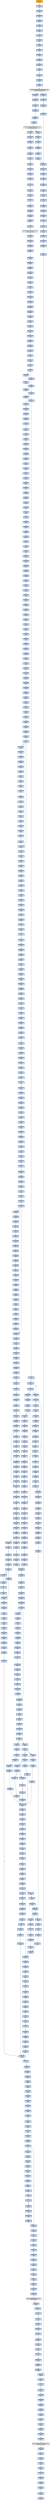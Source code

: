 strict digraph G {
	graph [bgcolor=transparent,
		name=G
	];
	node [color=lightsteelblue,
		fillcolor=lightsteelblue,
		shape=rectangle,
		style=filled
	];
	"0x004227db"	[label="0x004227db
movl"];
	"0x004227de"	[label="0x004227de
movl"];
	"0x004227db" -> "0x004227de"	[color="#000000"];
	"0x00422a93"	[label="0x00422a93
movl"];
	"0x00422a95"	[label="0x00422a95
pushl"];
	"0x00422a93" -> "0x00422a95"	[color="#000000"];
	"0x004227f2"	[label="0x004227f2
subl"];
	"0x004227f4"	[label="0x004227f4
shrl"];
	"0x004227f2" -> "0x004227f4"	[color="#000000"];
	"0x004220b7"	[label="0x004220b7
pushl"];
	"0x004220bc"	[label="0x004220bc
pushl"];
	"0x004220b7" -> "0x004220bc"	[color="#000000"];
	"0x00422ef5"	[label="0x00422ef5
addl"];
	"0x00422ef7"	[label="0x00422ef7
cmpl"];
	"0x00422ef5" -> "0x00422ef7"	[color="#000000"];
	"0x00422f6c"	[label="0x00422f6c
testb"];
	"0x00422f6e"	[label="0x00422f6e
je"];
	"0x00422f6c" -> "0x00422f6e"	[color="#000000"];
	"0x00422aff"	[label="0x00422aff
ret"];
	"0x004226dc"	[label="0x004226dc
movl"];
	"0x00422aff" -> "0x004226dc"	[color="#000000"];
	"0x00422869"	[label="0x00422869
movl"];
	"0x0042286d"	[label="0x0042286d
leal"];
	"0x00422869" -> "0x0042286d"	[color="#000000"];
	"0x00422b5a"	[label="0x00422b5a
call"];
	"0x00422b63"	[label="0x00422b63
subl"];
	"0x00422b5a" -> "0x00422b63"	[color="#000000"];
	"0x00422bac"	[label="0x00422bac
pushl"];
	"0x00422bad"	[label="0x00422bad
movl"];
	"0x00422bac" -> "0x00422bad"	[color="#000000"];
	"0x00422a5a"	[label="0x00422a5a
movl"];
	"0x00422a5d"	[label="0x00422a5d
addl"];
	"0x00422a5a" -> "0x00422a5d"	[color="#000000"];
	"0x00422093"	[label="0x00422093
orl"];
	"0x00422095"	[label="0x00422095
je"];
	"0x00422093" -> "0x00422095"	[color="#000000"];
	GETMODULEHANDLEA_KERNEL32_DLL	[color=lightgrey,
		fillcolor=lightgrey,
		label="GETMODULEHANDLEA_KERNEL32_DLL
GETMODULEHANDLEA"];
	"0x00422042"	[label="0x00422042
movl"];
	GETMODULEHANDLEA_KERNEL32_DLL -> "0x00422042"	[color="#000000"];
	"0x00422287"	[label="0x00422287
testl"];
	GETMODULEHANDLEA_KERNEL32_DLL -> "0x00422287"	[color="#000000"];
	"0x004222b9"	[label="0x004222b9
movl"];
	"0x004222bb"	[label="0x004222bb
movl"];
	"0x004222b9" -> "0x004222bb"	[color="#000000"];
	"0x004227eb"	[label="0x004227eb
movl"];
	"0x004227ee"	[label="0x004227ee
movl"];
	"0x004227eb" -> "0x004227ee"	[color="#000000"];
	"0x004227c4"	[label="0x004227c4
movl"];
	"0x004227c7"	[label="0x004227c7
movl"];
	"0x004227c4" -> "0x004227c7"	[color="#000000"];
	"0x00422f53"	[label="0x00422f53
cmpl"];
	"0x00422f55"	[label="0x00422f55
jb"];
	"0x00422f53" -> "0x00422f55"	[color="#000000"];
	"0x00422a6c"	[label="0x00422a6c
subl"];
	"0x00422a6e"	[label="0x00422a6e
popl"];
	"0x00422a6c" -> "0x00422a6e"	[color="#000000"];
	"0x0042298b"	[label="0x0042298b
movl"];
	"0x0042298f"	[label="0x0042298f
leal"];
	"0x0042298b" -> "0x0042298f"	[color="#000000"];
	"0x00422055"	[label="0x00422055
stosl"];
	"0x00422056"	[label="0x00422056
movb"];
	"0x00422055" -> "0x00422056"	[color="#000000"];
	"0x0042271a"	[label="0x0042271a
jne"];
	"0x00422726"	[label="0x00422726
movl"];
	"0x0042271a" -> "0x00422726"	[color="#000000",
		label=T];
	"0x00422f80"	[label="0x00422f80
popl"];
	"0x00422f81"	[label="0x00422f81
popl"];
	"0x00422f80" -> "0x00422f81"	[color="#000000"];
	VIRTUALPROTECT_KERNEL32_DLL	[color=lightgrey,
		fillcolor=lightgrey,
		label="VIRTUALPROTECT_KERNEL32_DLL
VIRTUALPROTECT"];
	"0x004223ff"	[label="0x004223ff
popl"];
	VIRTUALPROTECT_KERNEL32_DLL -> "0x004223ff"	[color="#000000"];
	"0x004227d4"	[label="0x004227d4
orl"];
	"0x004227d6"	[label="0x004227d6
movl"];
	"0x004227d4" -> "0x004227d6"	[color="#000000"];
	"0x00422e9a"	[label="0x00422e9a
jmp"];
	"0x00422e9a" -> "0x00422ef7"	[color="#000000"];
	"0x0042210f"	[label="0x0042210f
pushl"];
	"0x00422110"	[label="0x00422110
pushl"];
	"0x0042210f" -> "0x00422110"	[color="#000000"];
	"0x00422b37"	[label="0x00422b37
movl"];
	"0x00422b3d"	[label="0x00422b3d
movl"];
	"0x00422b37" -> "0x00422b3d"	[color="#000000"];
	"0x00422ee9"	[label="0x00422ee9
movl"];
	"0x00422eec"	[label="0x00422eec
subl"];
	"0x00422ee9" -> "0x00422eec"	[color="#000000"];
	"0x0042204d"	[label="0x0042204d
pushl"];
	"0x0042204e"	[label="0x0042204e
pushl"];
	"0x0042204d" -> "0x0042204e"	[color="#000000"];
	"0x0042283a"	[label="0x0042283a
pushl"];
	"0x0042283b"	[label="0x0042283b
pushl"];
	"0x0042283a" -> "0x0042283b"	[color="#000000"];
	"0x00422b14"	[label="0x00422b14
movl"];
	"0x00422b1b"	[label="0x00422b1b
movl"];
	"0x00422b14" -> "0x00422b1b"	[color="#000000"];
	"0x0042299c"	[label="0x0042299c
incl"];
	"0x0042299d"	[label="0x0042299d
cmpl"];
	"0x0042299c" -> "0x0042299d"	[color="#000000"];
	"0x004228c9"	[label="0x004228c9
cmpl"];
	"0x004228cc"	[label="0x004228cc
movl"];
	"0x004228c9" -> "0x004228cc"	[color="#000000"];
	"0x00422e34"	[label="0x00422e34
jb"];
	"0x00422e36"	[label="0x00422e36
movl"];
	"0x00422e34" -> "0x00422e36"	[color="#000000",
		label=F];
	"0x00422e67"	[label="0x00422e67
movl"];
	"0x00422e34" -> "0x00422e67"	[color="#000000",
		label=T];
	"0x00422f41"	[label="0x00422f41
cmpl"];
	"0x00422f43"	[label="0x00422f43
movl"];
	"0x00422f41" -> "0x00422f43"	[color="#000000"];
	"0x00422bb4"	[label="0x00422bb4
testb"];
	"0x00422bb6"	[label="0x00422bb6
jne"];
	"0x00422bb4" -> "0x00422bb6"	[color="#000000"];
	"0x004227e5"	[label="0x004227e5
jae"];
	"0x004227e7"	[label="0x004227e7
popl"];
	"0x004227e5" -> "0x004227e7"	[color="#000000",
		label=F];
	"0x00422718"	[label="0x00422718
testb"];
	"0x00422718" -> "0x0042271a"	[color="#000000"];
	"0x00422855"	[label="0x00422855
movl"];
	"0x0042285c"	[label="0x0042285c
cmpl"];
	"0x00422855" -> "0x0042285c"	[color="#000000"];
	"0x00422189"	[label="0x00422189
call"];
	VIRTUALFREE_KERNEL32_DLL	[color=lightgrey,
		fillcolor=lightgrey,
		label="VIRTUALFREE_KERNEL32_DLL
VIRTUALFREE"];
	"0x00422189" -> VIRTUALFREE_KERNEL32_DLL	[color="#000000"];
	"0x004222a8"	[label="0x004222a8
movl"];
	"0x004222aa"	[label="0x004222aa
testl"];
	"0x004222a8" -> "0x004222aa"	[color="#000000"];
	"0x004229e9"	[label="0x004229e9
cmpl"];
	"0x004229ec"	[label="0x004229ec
jae"];
	"0x004229e9" -> "0x004229ec"	[color="#000000"];
	"0x004227e8"	[label="0x004227e8
movl"];
	"0x004227e8" -> "0x004227eb"	[color="#000000"];
	"0x0042292e"	[label="0x0042292e
cmpl"];
	"0x00422931"	[label="0x00422931
movl"];
	"0x0042292e" -> "0x00422931"	[color="#000000"];
	"0x00422a58"	[label="0x00422a58
movl"];
	"0x00422a58" -> "0x00422a5a"	[color="#000000"];
	"0x004229b2"	[label="0x004229b2
pushl"];
	"0x004229b3"	[label="0x004229b3
movl"];
	"0x004229b2" -> "0x004229b3"	[color="#000000"];
	"0x00422a42"	[label="0x00422a42
jmp"];
	"0x00422a42" -> "0x00422a58"	[color="#000000"];
	"0x00422ef3"	[label="0x00422ef3
shrl"];
	"0x00422ef3" -> "0x00422ef5"	[color="#000000"];
	"0x004221a8"	[label="0x004221a8
movl"];
	VIRTUALFREE_KERNEL32_DLL -> "0x004221a8"	[color="#000000"];
	"0x004229ee"	[label="0x004229ee
movl"];
	"0x004229ec" -> "0x004229ee"	[color="#000000",
		label=F];
	"0x00422163"	[label="0x00422163
addl"];
	"0x00422169"	[label="0x00422169
movl"];
	"0x00422163" -> "0x00422169"	[color="#000000"];
	"0x00422378"	[label="0x00422378
movl"];
	"0x0042237b"	[label="0x0042237b
addl"];
	"0x00422378" -> "0x0042237b"	[color="#000000"];
	"0x004226d7"	[label="0x004226d7
call"];
	"0x00422a84"	[label="0x00422a84
pushl"];
	"0x004226d7" -> "0x00422a84"	[color="#000000"];
	"0x00422a20"	[label="0x00422a20
jae"];
	"0x00422a2c"	[label="0x00422a2c
cmpl"];
	"0x00422a20" -> "0x00422a2c"	[color="#000000",
		label=T];
	"0x00422a22"	[label="0x00422a22
cmpl"];
	"0x00422a20" -> "0x00422a22"	[color="#000000",
		label=F];
	"0x00422935"	[label="0x00422935
movl"];
	"0x00422931" -> "0x00422935"	[color="#000000"];
	"0x004228d8"	[label="0x004228d8
movl"];
	"0x004228dc"	[label="0x004228dc
movl"];
	"0x004228d8" -> "0x004228dc"	[color="#000000"];
	"0x00422e2e"	[label="0x00422e2e
leal"];
	"0x00422e31"	[label="0x00422e31
cmpl"];
	"0x00422e2e" -> "0x00422e31"	[color="#000000"];
	"0x00422048"	[label="0x00422048
movl"];
	"0x00422042" -> "0x00422048"	[color="#000000"];
	"0x004220fb"	[label="0x004220fb
pushl"];
	"0x004220fc"	[label="0x004220fc
call"];
	"0x004220fb" -> "0x004220fc"	[color="#000000"];
	"0x00422ba0"	[label="0x00422ba0
jb"];
	"0x00422ba2"	[label="0x00422ba2
leal"];
	"0x00422ba0" -> "0x00422ba2"	[color="#000000",
		label=F];
	"0x00422af8"	[label="0x00422af8
popl"];
	"0x00422af9"	[label="0x00422af9
addl"];
	"0x00422af8" -> "0x00422af9"	[color="#000000"];
	"0x00422b32"	[label="0x00422b32
movl"];
	"0x00422b32" -> "0x00422b37"	[color="#000000"];
	"0x00422e4c"	[label="0x00422e4c
movl"];
	"0x00422e50"	[label="0x00422e50
andl"];
	"0x00422e4c" -> "0x00422e50"	[color="#000000"];
	"0x004229a6"	[label="0x004229a6
popl"];
	"0x004229a7"	[label="0x004229a7
addl"];
	"0x004229a6" -> "0x004229a7"	[color="#000000"];
	"0x00422ecb"	[label="0x00422ecb
movl"];
	"0x00422ece"	[label="0x00422ece
movl"];
	"0x00422ecb" -> "0x00422ece"	[color="#000000"];
	"0x00422b69"	[label="0x00422b69
pushl"];
	"0x00422b63" -> "0x00422b69"	[color="#000000"];
	"0x00422a00"	[label="0x00422a00
andl"];
	"0x00422a05"	[label="0x00422a05
cmpl"];
	"0x00422a00" -> "0x00422a05"	[color="#000000"];
	"0x0042280f"	[label="0x0042280f
movl"];
	"0x00422813"	[label="0x00422813
movl"];
	"0x0042280f" -> "0x00422813"	[color="#000000"];
	"0x00422a62"	[label="0x00422a62
movl"];
	"0x00422a65"	[label="0x00422a65
movl"];
	"0x00422a62" -> "0x00422a65"	[color="#000000"];
	"0x00422b0c"	[label="0x00422b0c
pushl"];
	"0x00422b0d"	[label="0x00422b0d
movl"];
	"0x00422b0c" -> "0x00422b0d"	[color="#000000"];
	"0x00422394"	[label="0x00422394
pushl"];
	"0x00422395"	[label="0x00422395
pushl"];
	"0x00422394" -> "0x00422395"	[color="#000000"];
	"0x00422b30"	[label="0x00422b30
xorl"];
	"0x00422b30" -> "0x00422b32"	[color="#000000"];
	"0x00422804"	[label="0x00422804
addl"];
	"0x00422806"	[label="0x00422806
popl"];
	"0x00422804" -> "0x00422806"	[color="#000000"];
	"0x0042290f"	[label="0x0042290f
movl"];
	"0x00422911"	[label="0x00422911
movl"];
	"0x0042290f" -> "0x00422911"	[color="#000000"];
	"0x00422e9c"	[label="0x00422e9c
cmpl"];
	"0x00422ea0"	[label="0x00422ea0
jb"];
	"0x00422e9c" -> "0x00422ea0"	[color="#000000"];
	"0x00422e72"	[label="0x00422e72
subl"];
	"0x00422e74"	[label="0x00422e74
addl"];
	"0x00422e72" -> "0x00422e74"	[color="#000000"];
	"0x00422aa8"	[label="0x00422aa8
addl"];
	"0x00422aab"	[label="0x00422aab
shll"];
	"0x00422aa8" -> "0x00422aab"	[color="#000000"];
	"0x00422243"	[label="0x00422243
movl"];
	"0x00422249"	[label="0x00422249
movl"];
	"0x00422243" -> "0x00422249"	[color="#000000"];
	"0x00422bc7"	[label="0x00422bc7
call"];
	"0x004229b0"	[label="0x004229b0
pushl"];
	"0x00422bc7" -> "0x004229b0"	[color="#000000"];
	"0x00422f83"	[label="0x00422f83
movb"];
	"0x00422f85"	[label="0x00422f85
popl"];
	"0x00422f83" -> "0x00422f85"	[color="#000000"];
	"0x00422f3e"	[label="0x00422f3e
leal"];
	"0x00422f3e" -> "0x00422f41"	[color="#000000"];
	"0x004229b1"	[label="0x004229b1
pushl"];
	"0x004229b0" -> "0x004229b1"	[color="#000000"];
	"0x00422101"	[label="0x00422101
movb"];
	"0x00422103"	[label="0x00422103
cmpb"];
	"0x00422101" -> "0x00422103"	[color="#000000"];
	"0x00422efa"	[label="0x00422efa
jae"];
	"0x00422ef7" -> "0x00422efa"	[color="#000000"];
	"0x00422b0f"	[label="0x00422b0f
leal"];
	"0x00422b0d" -> "0x00422b0f"	[color="#000000"];
	"0x00422b43"	[label="0x00422b43
movl"];
	"0x00422b3d" -> "0x00422b43"	[color="#000000"];
	"0x00422f3d"	[label="0x00422f3d
incl"];
	"0x00422f3d" -> "0x00422f3e"	[color="#000000"];
	"0x0042293d"	[label="0x0042293d
jge"];
	"0x00422943"	[label="0x00422943
cmpl"];
	"0x0042293d" -> "0x00422943"	[color="#000000",
		label=F];
	"0x0042284d"	[label="0x0042284d
leal"];
	"0x00422851"	[label="0x00422851
xorl"];
	"0x0042284d" -> "0x00422851"	[color="#000000"];
	"0x00422f45"	[label="0x00422f45
jae"];
	"0x00422f43" -> "0x00422f45"	[color="#000000"];
	"0x004229e4"	[label="0x004229e4
movl"];
	"0x004229e6"	[label="0x004229e6
movl"];
	"0x004229e4" -> "0x004229e6"	[color="#000000"];
	"0x004227ae"	[label="0x004227ae
cmpl"];
	"0x004227b1"	[label="0x004227b1
jb"];
	"0x004227ae" -> "0x004227b1"	[color="#000000"];
	"0x00422baf"	[label="0x00422baf
call"];
	"0x00422834"	[label="0x00422834
subl"];
	"0x00422baf" -> "0x00422834"	[color="#000000"];
	"0x00422ead"	[label="0x00422ead
incl"];
	"0x00422eae"	[label="0x00422eae
movb"];
	"0x00422ead" -> "0x00422eae"	[color="#000000"];
	"0x00422888"	[label="0x00422888
movl"];
	"0x0042288c"	[label="0x0042288c
xorl"];
	"0x00422888" -> "0x0042288c"	[color="#000000"];
	"0x00422264"	[label="0x00422264
movl"];
	"0x00422269"	[label="0x00422269
movl"];
	"0x00422264" -> "0x00422269"	[color="#000000"];
	"0x004227cb"	[label="0x004227cb
shll"];
	"0x004227c7" -> "0x004227cb"	[color="#000000"];
	"0x00422e78"	[label="0x00422e78
movl"];
	"0x00422e7d"	[label="0x00422e7d
movl"];
	"0x00422e78" -> "0x00422e7d"	[color="#000000"];
	"0x0042217c"	[label="0x0042217c
pushl"];
	"0x00422181"	[label="0x00422181
pushl"];
	"0x0042217c" -> "0x00422181"	[color="#000000"];
	"0x00422a86"	[label="0x00422a86
pushl"];
	"0x00422a87"	[label="0x00422a87
movl"];
	"0x00422a86" -> "0x00422a87"	[color="#000000"];
	"0x00422a7e"	[label="0x00422a7e
popl"];
	"0x00422a7f"	[label="0x00422a7f
movl"];
	"0x00422a7e" -> "0x00422a7f"	[color="#000000"];
	"0x0042290a"	[label="0x0042290a
shrl"];
	"0x0042290d"	[label="0x0042290d
repz"];
	"0x0042290a" -> "0x0042290d"	[color="#000000"];
	"0x004220f7"	[label="0x004220f7
pushl"];
	"0x004220fa"	[label="0x004220fa
pushl"];
	"0x004220f7" -> "0x004220fa"	[color="#000000"];
	"0x00422172"	[label="0x00422172
repz"];
	"0x00422174"	[label="0x00422174
movl"];
	"0x00422172" -> "0x00422174"	[color="#000000"];
	"0x004229de"	[label="0x004229de
addl"];
	"0x004229e1"	[label="0x004229e1
movl"];
	"0x004229de" -> "0x004229e1"	[color="#000000"];
	"0x00422f4c"	[label="0x00422f4c
movb"];
	"0x00422f4e"	[label="0x00422f4e
movb"];
	"0x00422f4c" -> "0x00422f4e"	[color="#000000"];
	"0x00422ec4"	[label="0x00422ec4
orl"];
	"0x00422ec6"	[label="0x00422ec6
movl"];
	"0x00422ec4" -> "0x00422ec6"	[color="#000000"];
	"0x00422b76"	[label="0x00422b76
call"];
	"0x004227a4"	[label="0x004227a4
pushl"];
	"0x00422b76" -> "0x004227a4"	[color="#000000"];
	"0x00422af1"	[label="0x00422af1
movl"];
	"0x00422af7"	[label="0x00422af7
popl"];
	"0x00422af1" -> "0x00422af7"	[color="#000000"];
	"0x004227b3"	[label="0x004227b3
pushl"];
	"0x004227b4"	[label="0x004227b4
movl"];
	"0x004227b3" -> "0x004227b4"	[color="#000000"];
	"0x00422392"	[label="0x00422392
addl"];
	"0x00422392" -> "0x00422394"	[color="#000000"];
	"0x00422f5b"	[label="0x00422f5b
addl"];
	"0x00422f5d"	[label="0x00422f5d
movl"];
	"0x00422f5b" -> "0x00422f5d"	[color="#000000"];
	"0x00422ca5"	[label="0x00422ca5
jne"];
	"0x00422cb2"	[label="0x00422cb2
movb"];
	"0x00422ca5" -> "0x00422cb2"	[color="#000000",
		label=T];
	"0x00422a36"	[label="0x00422a36
jmp"];
	"0x00422a36" -> "0x00422a58"	[color="#000000"];
	"0x00422a82"	[label="0x00422a82
popl"];
	"0x00422a7f" -> "0x00422a82"	[color="#000000"];
	"0x004228b3"	[label="0x004228b3
movl"];
	"0x004228b7"	[label="0x004228b7
ja"];
	"0x004228b3" -> "0x004228b7"	[color="#000000"];
	"0x00422eb2"	[label="0x00422eb2
movl"];
	"0x00422eb5"	[label="0x00422eb5
movl"];
	"0x00422eb2" -> "0x00422eb5"	[color="#000000"];
	"0x00422274"	[label="0x00422274
testl"];
	"0x00422276"	[label="0x00422276
je"];
	"0x00422274" -> "0x00422276"	[color="#000000"];
	"0x004229b6"	[label="0x004229b6
movl"];
	"0x004229b8"	[label="0x004229b8
cmpl"];
	"0x004229b6" -> "0x004229b8"	[color="#000000"];
	"0x004220b2"	[label="0x004220b2
pushl"];
	"0x004220b2" -> "0x004220b7"	[color="#000000"];
	"0x00422a5f"	[label="0x00422a5f
movl"];
	"0x00422a5d" -> "0x00422a5f"	[color="#000000"];
	"0x00422d3c"	[label="0x00422d3c
movl"];
	"0x00422d3e"	[label="0x00422d3e
movl"];
	"0x00422d3c" -> "0x00422d3e"	[color="#000000"];
	"0x00422a83"	[label="0x00422a83
ret"];
	"0x00422a82" -> "0x00422a83"	[color="#000000"];
	"0x004227ee" -> "0x004227f2"	[color="#000000"];
	"0x00422114"	[label="0x00422114
subl"];
	"0x00422117"	[label="0x00422117
movl"];
	"0x00422114" -> "0x00422117"	[color="#000000"];
	"0x00422289"	[label="0x00422289
jne"];
	"0x00422287" -> "0x00422289"	[color="#000000"];
	"0x00422108"	[label="0x00422108
incb"];
	"0x0042210e"	[label="0x0042210e
pushl"];
	"0x00422108" -> "0x0042210e"	[color="#000000"];
	"0x00422b6a"	[label="0x00422b6a
movl"];
	"0x00422b69" -> "0x00422b6a"	[color="#000000"];
	"0x004229c3"	[label="0x004229c3
movb"];
	"0x004229c7"	[label="0x004229c7
movl"];
	"0x004229c3" -> "0x004229c7"	[color="#000000"];
	"0x00422ebc"	[label="0x00422ebc
andl"];
	"0x00422ec1"	[label="0x00422ec1
addl"];
	"0x00422ebc" -> "0x00422ec1"	[color="#000000"];
	"0x00422d2d"	[label="0x00422d2d
cmpl"];
	"0x00422d32"	[label="0x00422d32
jae"];
	"0x00422d2d" -> "0x00422d32"	[color="#000000"];
	"0x0042296d"	[label="0x0042296d
movb"];
	"0x00422970"	[label="0x00422970
testb"];
	"0x0042296d" -> "0x00422970"	[color="#000000"];
	"0x00422986"	[label="0x00422986
xorl"];
	"0x00422988"	[label="0x00422988
movb"];
	"0x00422986" -> "0x00422988"	[color="#000000"];
	"0x00422f47"	[label="0x00422f47
movl"];
	"0x00422f49"	[label="0x00422f49
subl"];
	"0x00422f47" -> "0x00422f49"	[color="#000000"];
	"0x00422292"	[label="0x00422292
movl"];
	"0x00422289" -> "0x00422292"	[color="#000000",
		label=T];
	"0x00422e58"	[label="0x00422e58
orl"];
	"0x00422e5a"	[label="0x00422e5a
movl"];
	"0x00422e58" -> "0x00422e5a"	[color="#000000"];
	"0x004221c8"	[label="0x004221c8
je"];
	"0x004221c8" -> "0x00422243"	[color="#000000",
		label=T];
	"0x0042211f"	[label="0x0042211f
orl"];
	"0x00422121"	[label="0x00422121
je"];
	"0x0042211f" -> "0x00422121"	[color="#000000"];
	"0x004229fd"	[label="0x004229fd
movl"];
	"0x004229fd" -> "0x00422a00"	[color="#000000"];
	"0x00422915"	[label="0x00422915
andl"];
	"0x00422918"	[label="0x00422918
repz"];
	"0x00422915" -> "0x00422918"	[color="#000000"];
	"0x00422b12"	[label="0x00422b12
movl"];
	"0x00422b0f" -> "0x00422b12"	[color="#000000"];
	"0x00422375"	[label="0x00422375
movl"];
	"0x00422375" -> "0x00422378"	[color="#000000"];
	"0x00422a31"	[label="0x00422a31
movl"];
	"0x00422a31" -> "0x00422a36"	[color="#000000"];
	"0x0042283c"	[label="0x0042283c
pushl"];
	"0x0042283b" -> "0x0042283c"	[color="#000000"];
	"0x004222f0"	[label="0x004222f0
popl"];
	"0x004222f1"	[label="0x004222f1
jne"];
	"0x004222f0" -> "0x004222f1"	[color="#000000"];
	"0x00422b72"	[label="0x00422b72
pushl"];
	"0x00422b74"	[label="0x00422b74
movl"];
	"0x00422b72" -> "0x00422b74"	[color="#000000"];
	"0x00422ea2"	[label="0x00422ea2
movl"];
	"0x00422ea5"	[label="0x00422ea5
movl"];
	"0x00422ea2" -> "0x00422ea5"	[color="#000000"];
	"0x0042237e"	[label="0x0042237e
movl"];
	"0x0042237b" -> "0x0042237e"	[color="#000000"];
	"0x00422b55"	[label="0x00422b55
repz"];
	"0x00422b57"	[label="0x00422b57
movl"];
	"0x00422b55" -> "0x00422b57"	[color="#000000"];
	"0x00422e8a"	[label="0x00422e8a
leal"];
	"0x00422e90"	[label="0x00422e90
call"];
	"0x00422e8a" -> "0x00422e90"	[color="#000000"];
	"0x00422a16"	[label="0x00422a16
movb"];
	"0x00422a19"	[label="0x00422a19
movl"];
	"0x00422a16" -> "0x00422a19"	[color="#000000"];
	"0x00422b9c"	[label="0x00422b9c
incl"];
	"0x00422b9d"	[label="0x00422b9d
cmpl"];
	"0x00422b9c" -> "0x00422b9d"	[color="#000000"];
	"0x00422bc3"	[label="0x00422bc3
xorl"];
	"0x00422bb6" -> "0x00422bc3"	[color="#000000",
		label=T];
	"0x00422b6d"	[label="0x00422b6d
pushl"];
	"0x00422b6e"	[label="0x00422b6e
leal"];
	"0x00422b6d" -> "0x00422b6e"	[color="#000000"];
	"0x004229ad"	[label="0x004229ad
ret"];
	"0x004229a7" -> "0x004229ad"	[color="#000000"];
	"0x00422817"	[label="0x00422817
movl"];
	"0x00422813" -> "0x00422817"	[color="#000000"];
	"0x004229a4"	[label="0x004229a4
movb"];
	"0x004229a4" -> "0x004229a6"	[color="#000000"];
	"0x00422111"	[label="0x00422111
pushl"];
	"0x00422110" -> "0x00422111"	[color="#000000"];
	"0x00422922"	[label="0x00422922
movl"];
	"0x00422926"	[label="0x00422926
addl"];
	"0x00422922" -> "0x00422926"	[color="#000000"];
	"0x004228cf"	[label="0x004228cf
movl"];
	"0x004228cc" -> "0x004228cf"	[color="#000000"];
	"0x00422911" -> "0x00422915"	[color="#000000"];
	"0x00422e5c"	[label="0x00422e5c
cmpl"];
	"0x00422e5a" -> "0x00422e5c"	[color="#000000"];
	"0x004229db"	[label="0x004229db
movl"];
	"0x004229db" -> "0x004229de"	[color="#000000"];
	"0x00422eb8"	[label="0x00422eb8
movl"];
	"0x00422eb5" -> "0x00422eb8"	[color="#000000"];
	"0x0042204f"	[label="0x0042204f
call"];
	GETPROCADDRESS_KERNEL32_DLL	[color=lightgrey,
		fillcolor=lightgrey,
		label="GETPROCADDRESS_KERNEL32_DLL
GETPROCADDRESS"];
	"0x0042204f" -> GETPROCADDRESS_KERNEL32_DLL	[color="#000000"];
	"0x004229f9"	[label="0x004229f9
subl"];
	"0x004229fb"	[label="0x004229fb
shrl"];
	"0x004229f9" -> "0x004229fb"	[color="#000000"];
	"0x00422f57"	[label="0x00422f57
movl"];
	"0x00422f55" -> "0x00422f57"	[color="#000000",
		label=F];
	"0x004226c8"	[label="0x004226c8
movl"];
	"0x004226cc"	[label="0x004226cc
subl"];
	"0x004226c8" -> "0x004226cc"	[color="#000000"];
	"0x00422bad" -> "0x00422baf"	[color="#000000"];
	"0x00422e90" -> "0x004229b0"	[color="#000000"];
	"0x0042200c"	[label="0x0042200c
pushl"];
	"0x0042200d"	[label="0x0042200d
ret"];
	"0x0042200c" -> "0x0042200d"	[color="#000000"];
	"0x004228f4"	[label="0x004228f4
movb"];
	"0x004228f6"	[label="0x004228f6
movl"];
	"0x004228f4" -> "0x004228f6"	[color="#000000"];
	"0x00422f05"	[label="0x00422f05
je"];
	"0x00422f07"	[label="0x00422f07
movl"];
	"0x00422f05" -> "0x00422f07"	[color="#000000",
		label=F];
	"0x00422f37"	[label="0x00422f37
movl"];
	"0x00422f05" -> "0x00422f37"	[color="#000000",
		label=T];
	"0x0042297a"	[label="0x0042297a
andl"];
	"0x0042297f"	[label="0x0042297f
movl"];
	"0x0042297a" -> "0x0042297f"	[color="#000000"];
	"0x00422a07"	[label="0x00422a07
jae"];
	"0x00422a09"	[label="0x00422a09
movl"];
	"0x00422a07" -> "0x00422a09"	[color="#000000",
		label=F];
	"0x00422a1d"	[label="0x00422a1d
cmpl"];
	"0x00422a07" -> "0x00422a1d"	[color="#000000",
		label=T];
	"0x00422871"	[label="0x00422871
incl"];
	"0x0042286d" -> "0x00422871"	[color="#000000"];
	"0x004227e3"	[label="0x004227e3
cmpl"];
	"0x004227e3" -> "0x004227e5"	[color="#000000"];
	"0x00422b2a"	[label="0x00422b2a
movl"];
	"0x00422b2a" -> "0x00422b30"	[color="#000000"];
	"0x004228d5"	[label="0x004228d5
movl"];
	"0x004228d5" -> "0x004228d8"	[color="#000000"];
	"0x004220e9"	[label="0x004220e9
movl"];
	"0x004220eb"	[label="0x004220eb
addl"];
	"0x004220e9" -> "0x004220eb"	[color="#000000"];
	"0x00422f74"	[label="0x00422f74
jb"];
	"0x00422f7a"	[label="0x00422f7a
movl"];
	"0x00422f74" -> "0x00422f7a"	[color="#000000",
		label=F];
	"0x0042205d"	[label="0x0042205d
jne"];
	"0x0042205f"	[label="0x0042205f
leal"];
	"0x0042205d" -> "0x0042205f"	[color="#000000",
		label=F];
	"0x00422845"	[label="0x00422845
movl"];
	"0x0042284b"	[label="0x0042284b
xorl"];
	"0x00422845" -> "0x0042284b"	[color="#000000"];
	"0x00422f1c"	[label="0x00422f1c
movl"];
	"0x00422f22"	[label="0x00422f22
leal"];
	"0x00422f1c" -> "0x00422f22"	[color="#000000"];
	"0x00422ab0"	[label="0x00422ab0
cmpl"];
	"0x00422ab3"	[label="0x00422ab3
jb"];
	"0x00422ab0" -> "0x00422ab3"	[color="#000000"];
	"0x004228a5"	[label="0x004228a5
movl"];
	"0x004228a9"	[label="0x004228a9
shll"];
	"0x004228a5" -> "0x004228a9"	[color="#000000"];
	"0x00422f63"	[label="0x00422f63
jmp"];
	"0x00422f70"	[label="0x00422f70
cmpl"];
	"0x00422f63" -> "0x00422f70"	[color="#000000"];
	"0x004220e8"	[label="0x004220e8
pushl"];
	"0x004220e8" -> "0x004220e9"	[color="#000000"];
	"0x00422ba8"	[label="0x00422ba8
leal"];
	"0x00422ba2" -> "0x00422ba8"	[color="#000000"];
	"0x004229c2"	[label="0x004229c2
incl"];
	"0x004229c2" -> "0x004229c3"	[color="#000000"];
	"0x00422983"	[label="0x00422983
movl"];
	"0x0042297f" -> "0x00422983"	[color="#000000"];
	"0x00422a83" -> "0x00422d2d"	[color="#000000"];
	"0x00422e95"	[label="0x00422e95
addl"];
	"0x00422a83" -> "0x00422e95"	[color="#000000"];
	"0x00422a2f"	[label="0x00422a2f
jae"];
	"0x00422a2f" -> "0x00422a31"	[color="#000000",
		label=F];
	"0x00422a38"	[label="0x00422a38
cmpl"];
	"0x00422a2f" -> "0x00422a38"	[color="#000000",
		label=T];
	"0x00422f61"	[label="0x00422f61
movl"];
	"0x00422f61" -> "0x00422f63"	[color="#000000"];
	"0x00422a6f"	[label="0x00422a6f
shrl"];
	"0x00422a71"	[label="0x00422a71
movl"];
	"0x00422a6f" -> "0x00422a71"	[color="#000000"];
	"0x00422cc5"	[label="0x00422cc5
incl"];
	"0x00422cc6"	[label="0x00422cc6
cmpl"];
	"0x00422cc5" -> "0x00422cc6"	[color="#000000"];
	"0x00422962"	[label="0x00422962
testl"];
	"0x00422964"	[label="0x00422964
jbe"];
	"0x00422962" -> "0x00422964"	[color="#000000"];
	"0x00422384"	[label="0x00422384
jmp"];
	"0x00422271"	[label="0x00422271
movl"];
	"0x00422384" -> "0x00422271"	[color="#000000"];
	"0x00422cb9"	[label="0x00422cb9
xorl"];
	"0x00422cb2" -> "0x00422cb9"	[color="#000000"];
	"0x004221b0"	[label="0x004221b0
je"];
	"0x004221ba"	[label="0x004221ba
movl"];
	"0x004221b0" -> "0x004221ba"	[color="#000000",
		label=T];
	"0x00422f31"	[label="0x00422f31
movl"];
	"0x00422f31" -> "0x00422f37"	[color="#000000"];
	"0x004228a1"	[label="0x004228a1
movl"];
	"0x004228a1" -> "0x004228a5"	[color="#000000"];
	"0x00422960"	[label="0x00422960
xorl"];
	"0x00422960" -> "0x00422962"	[color="#000000"];
	"0x00422ab9"	[label="0x00422ab9
leal"];
	"0x00422abc"	[label="0x00422abc
pushl"];
	"0x00422ab9" -> "0x00422abc"	[color="#000000"];
	"0x00422a89"	[label="0x00422a89
xorl"];
	"0x00422a8b"	[label="0x00422a8b
xorl"];
	"0x00422a89" -> "0x00422a8b"	[color="#000000"];
	"0x00422f39"	[label="0x00422f39
movl"];
	"0x00422f39" -> "0x00422f3d"	[color="#000000"];
	"0x004227f6"	[label="0x004227f6
movl"];
	"0x004227f4" -> "0x004227f6"	[color="#000000"];
	"0x00422cf9"	[label="0x00422cf9
subl"];
	"0x00422cff"	[label="0x00422cff
ret"];
	"0x00422cf9" -> "0x00422cff"	[color="#000000"];
	"0x00422e80"	[label="0x00422e80
subl"];
	"0x00422e82"	[label="0x00422e82
andl"];
	"0x00422e80" -> "0x00422e82"	[color="#000000"];
	"0x0042283f"	[label="0x0042283f
pushl"];
	"0x00422840"	[label="0x00422840
movl"];
	"0x0042283f" -> "0x00422840"	[color="#000000"];
	"0x0042283d"	[label="0x0042283d
movl"];
	"0x0042283d" -> "0x0042283f"	[color="#000000"];
	"0x00422d38"	[label="0x00422d38
movl"];
	"0x00422d3a"	[label="0x00422d3a
incl"];
	"0x00422d38" -> "0x00422d3a"	[color="#000000"];
	"0x00422ed6"	[label="0x00422ed6
movl"];
	"0x00422ed9"	[label="0x00422ed9
movl"];
	"0x00422ed6" -> "0x00422ed9"	[color="#000000"];
	"0x004222ac"	[label="0x004222ac
jne"];
	"0x004222aa" -> "0x004222ac"	[color="#000000"];
	"0x004222be"	[label="0x004222be
addl"];
	"0x004222bb" -> "0x004222be"	[color="#000000"];
	"0x004229cc"	[label="0x004229cc
movl"];
	"0x004229d0"	[label="0x004229d0
shll"];
	"0x004229cc" -> "0x004229d0"	[color="#000000"];
	"0x00422ceb"	[label="0x00422ceb
addl"];
	"0x00422cf1"	[label="0x00422cf1
ret"];
	"0x00422ceb" -> "0x00422cf1"	[color="#000000"];
	"0x00422949"	[label="0x00422949
je"];
	"0x00422943" -> "0x00422949"	[color="#000000"];
	"0x00422153"	[label="0x00422153
popl"];
	"0x00422154"	[label="0x00422154
popl"];
	"0x00422153" -> "0x00422154"	[color="#000000"];
	"0x00422873"	[label="0x00422873
cmpl"];
	"0x00422875"	[label="0x00422875
movl"];
	"0x00422873" -> "0x00422875"	[color="#000000"];
	"0x0042200a"	[label="0x0042200a
popl"];
	"0x0042200b"	[label="0x0042200b
incl"];
	"0x0042200a" -> "0x0042200b"	[color="#000000"];
	"0x00422ab5"	[label="0x00422ab5
movl"];
	"0x00422ab5" -> "0x00422ab9"	[color="#000000"];
	"0x00422983" -> "0x00422986"	[color="#000000"];
	"0x00422d34"	[label="0x00422d34
movl"];
	"0x00422d32" -> "0x00422d34"	[color="#000000",
		label=F];
	"0x004220aa"	[label="0x004220aa
je"];
	"0x004220b0"	[label="0x004220b0
pushl"];
	"0x004220aa" -> "0x004220b0"	[color="#000000",
		label=F];
	"0x00422cde"	[label="0x00422cde
movl"];
	"0x00422ce3"	[label="0x00422ce3
repz"];
	"0x00422cde" -> "0x00422ce3"	[color="#000000"];
	"0x00422877"	[label="0x00422877
jb"];
	"0x00422879"	[label="0x00422879
movl"];
	"0x00422877" -> "0x00422879"	[color="#000000",
		label=F];
	"0x004226eb"	[label="0x004226eb
pushl"];
	"0x004226ec"	[label="0x004226ec
leal"];
	"0x004226eb" -> "0x004226ec"	[color="#000000"];
	"0x004220f1"	[label="0x004220f1
pushl"];
	"0x004220eb" -> "0x004220f1"	[color="#000000"];
	"0x00422988" -> "0x0042298b"	[color="#000000"];
	"0x0042272f"	[label="0x0042272f
ret"];
	"0x0042272f" -> "0x00422101"	[color="#000000"];
	"0x004222ee"	[label="0x004222ee
testl"];
	"0x004222ee" -> "0x004222f0"	[color="#000000"];
	"0x00422f7e"	[label="0x00422f7e
movl"];
	"0x00422f7a" -> "0x00422f7e"	[color="#000000"];
	"0x00422996"	[label="0x00422996
movl"];
	"0x00422996" -> "0x0042299c"	[color="#000000"];
	"0x004220f1" -> "0x004220f7"	[color="#000000"];
	"0x00422a4e"	[label="0x00422a4e
jmp"];
	"0x00422a4e" -> "0x00422a58"	[color="#000000"];
	"0x00422862"	[label="0x00422862
jbe"];
	"0x00422864"	[label="0x00422864
xorl"];
	"0x00422862" -> "0x00422864"	[color="#000000",
		label=F];
	"0x004228eb"	[label="0x004228eb
andl"];
	"0x004228f0"	[label="0x004228f0
subl"];
	"0x004228eb" -> "0x004228f0"	[color="#000000"];
	"0x0042283c" -> "0x0042283d"	[color="#000000"];
	"0x0042280a"	[label="0x0042280a
popl"];
	"0x0042280b"	[label="0x0042280b
popl"];
	"0x0042280a" -> "0x0042280b"	[color="#000000"];
	"0x00422a75"	[label="0x00422a75
addl"];
	"0x00422a71" -> "0x00422a75"	[color="#000000"];
	"0x00422059"	[label="0x00422059
jne"];
	"0x0042205b"	[label="0x0042205b
cmpb"];
	"0x00422059" -> "0x0042205b"	[color="#000000",
		label=F];
	"0x00422f86"	[label="0x00422f86
addl"];
	"0x00422f89"	[label="0x00422f89
ret"];
	"0x00422f86" -> "0x00422f89"	[color="#000000"];
	"0x0042210e" -> "0x0042210f"	[color="#000000"];
	"0x00422b74" -> "0x00422b76"	[color="#000000"];
	"0x0042226f"	[label="0x0042226f
addl"];
	"0x00422269" -> "0x0042226f"	[color="#000000"];
	"0x0042203c"	[label="0x0042203c
call"];
	"0x0042203c" -> GETMODULEHANDLEA_KERNEL32_DLL	[color="#000000"];
	"0x00422966"	[label="0x00422966
movl"];
	"0x00422964" -> "0x00422966"	[color="#000000",
		label=F];
	"0x00422972"	[label="0x00422972
je"];
	"0x00422970" -> "0x00422972"	[color="#000000"];
	"0x004228d3"	[label="0x004228d3
jl"];
	"0x004228cf" -> "0x004228d3"	[color="#000000"];
	"0x00422ce5"	[label="0x00422ce5
popl"];
	"0x00422ce6"	[label="0x00422ce6
popl"];
	"0x00422ce5" -> "0x00422ce6"	[color="#000000"];
	"0x00422834" -> "0x0042283a"	[color="#000000"];
	"0x00422e29"	[label="0x00422e29
jb"];
	"0x00422e29" -> "0x00422e9c"	[color="#000000",
		label=T];
	"0x00422e2b"	[label="0x00422e2b
movl"];
	"0x00422e29" -> "0x00422e2b"	[color="#000000",
		label=F];
	"0x0042204e" -> "0x0042204f"	[color="#000000"];
	"0x004228ab"	[label="0x004228ab
addl"];
	"0x004228a9" -> "0x004228ab"	[color="#000000"];
	"0x00422a9b"	[label="0x00422a9b
movb"];
	"0x00422aa2"	[label="0x00422aa2
popl"];
	"0x00422a9b" -> "0x00422aa2"	[color="#000000"];
	"0x00422405"	[label="0x00422405
pushl"];
	"0x00422406"	[label="0x00422406
addl"];
	"0x00422405" -> "0x00422406"	[color="#000000"];
	"0x00422058"	[label="0x00422058
scasb"];
	"0x00422056" -> "0x00422058"	[color="#000000"];
	"0x004229c9"	[label="0x004229c9
movl"];
	"0x004229c9" -> "0x004229cc"	[color="#000000"];
	"0x004228d3" -> "0x00422922"	[color="#000000",
		label=T];
	"0x004228d3" -> "0x004228d5"	[color="#000000",
		label=F];
	"0x00422e31" -> "0x00422e34"	[color="#000000"];
	"0x00422062"	[label="0x00422062
jmp"];
	"0x0042205f" -> "0x00422062"	[color="#000000"];
	"0x00422396"	[label="0x00422396
pushl"];
	"0x00422395" -> "0x00422396"	[color="#000000"];
	"0x00422866"	[label="0x00422866
movb"];
	"0x00422864" -> "0x00422866"	[color="#000000"];
	"0x004222c6"	[label="0x004222c6
testl"];
	"0x004222c8"	[label="0x004222c8
je"];
	"0x004222c6" -> "0x004222c8"	[color="#000000"];
	"0x00422f14"	[label="0x00422f14
jmp"];
	"0x00422f14" -> "0x00422f31"	[color="#000000"];
	"0x004227b1" -> "0x004227e8"	[color="#000000",
		label=T];
	"0x004227b1" -> "0x004227b3"	[color="#000000",
		label=F];
	"0x004229be"	[label="0x004229be
movl"];
	"0x004229c0"	[label="0x004229c0
movb"];
	"0x004229be" -> "0x004229c0"	[color="#000000"];
	"0x00422ce3" -> "0x00422ce5"	[color="#000000"];
	"0x00422ce7"	[label="0x00422ce7
popl"];
	"0x00422ce8"	[label="0x00422ce8
movb"];
	"0x00422ce7" -> "0x00422ce8"	[color="#000000"];
	"0x004227e0"	[label="0x004227e0
movl"];
	"0x004227e0" -> "0x004227e3"	[color="#000000"];
	"0x00422d3b"	[label="0x00422d3b
incl"];
	"0x00422d3a" -> "0x00422d3b"	[color="#000000"];
	"0x00422e42"	[label="0x00422e42
movb"];
	"0x00422e46"	[label="0x00422e46
movl"];
	"0x00422e42" -> "0x00422e46"	[color="#000000"];
	"0x00422882"	[label="0x00422882
movl"];
	"0x00422885"	[label="0x00422885
movl"];
	"0x00422882" -> "0x00422885"	[color="#000000"];
	"0x00422f03"	[label="0x00422f03
testl"];
	"0x00422f03" -> "0x00422f05"	[color="#000000"];
	"0x004229e1" -> "0x004229e4"	[color="#000000"];
	"0x00422155"	[label="0x00422155
jmp"];
	"0x00422154" -> "0x00422155"	[color="#000000"];
	"0x00422a1b"	[label="0x00422a1b
jmp"];
	"0x00422a19" -> "0x00422a1b"	[color="#000000"];
	"0x0042215f"	[label="0x0042215f
movl"];
	"0x00422161"	[label="0x00422161
movl"];
	"0x0042215f" -> "0x00422161"	[color="#000000"];
	"0x004228c4"	[label="0x004228c4
movl"];
	"0x004228c7"	[label="0x004228c7
addl"];
	"0x004228c4" -> "0x004228c7"	[color="#000000"];
	"0x00422abd"	[label="0x00422abd
pushl"];
	"0x00422ac2"	[label="0x00422ac2
call"];
	"0x00422abd" -> "0x00422ac2"	[color="#000000"];
	"0x00422f25"	[label="0x00422f25
movl"];
	"0x00422f2b"	[label="0x00422f2b
movl"];
	"0x00422f25" -> "0x00422f2b"	[color="#000000"];
	"0x0042240c"	[label="0x0042240c
popl"];
	"0x00422406" -> "0x0042240c"	[color="#000000"];
	"0x0042204a"	[label="0x0042204a
leal"];
	"0x00422048" -> "0x0042204a"	[color="#000000"];
	"0x00422b1e"	[label="0x00422b1e
movl"];
	"0x00422b1b" -> "0x00422b1e"	[color="#000000"];
	"0x00422cf1" -> "0x00422f6c"	[color="#000000"];
	"0x00422904"	[label="0x00422904
shll"];
	"0x00422907"	[label="0x00422907
movw"];
	"0x00422904" -> "0x00422907"	[color="#000000"];
	"0x00422a11"	[label="0x00422a11
shrl"];
	"0x00422a14"	[label="0x00422a14
xorl"];
	"0x00422a11" -> "0x00422a14"	[color="#000000"];
	"0x00422b6c"	[label="0x00422b6c
pushl"];
	"0x00422b6c" -> "0x00422b6d"	[color="#000000"];
	"0x004222b1"	[label="0x004222b1
addl"];
	"0x004222b3"	[label="0x004222b3
addl"];
	"0x004222b1" -> "0x004222b3"	[color="#000000"];
	"0x004229bc"	[label="0x004229bc
jb"];
	"0x004229bc" -> "0x004229be"	[color="#000000",
		label=F];
	"0x004229bc" -> "0x004229ee"	[color="#000000",
		label=T];
	"0x00422e97"	[label="0x00422e97
leal"];
	"0x00422e97" -> "0x00422e9a"	[color="#000000"];
	"0x00422ac2" -> "0x0042280f"	[color="#000000"];
	"0x00422e88"	[label="0x00422e88
shrl"];
	"0x00422e88" -> "0x00422e8a"	[color="#000000"];
	"0x004228bd"	[label="0x004228bd
movl"];
	"0x004228c1"	[label="0x004228c1
movl"];
	"0x004228bd" -> "0x004228c1"	[color="#000000"];
	"0x00422993"	[label="0x00422993
incl"];
	"0x0042298f" -> "0x00422993"	[color="#000000"];
	"0x00422058" -> "0x00422059"	[color="#000000"];
	"0x004229a1"	[label="0x004229a1
popl"];
	"0x004229a2"	[label="0x004229a2
popl"];
	"0x004229a1" -> "0x004229a2"	[color="#000000"];
	"0x004222c0"	[label="0x004222c0
addl"];
	"0x004222be" -> "0x004222c0"	[color="#000000"];
	"0x00422cea"	[label="0x00422cea
popl"];
	"0x00422cea" -> "0x00422ceb"	[color="#000000"];
	"0x004221ae"	[label="0x004221ae
orl"];
	"0x004221ae" -> "0x004221b0"	[color="#000000"];
	"0x00422f82"	[label="0x00422f82
popl"];
	"0x00422f82" -> "0x00422f83"	[color="#000000"];
	"0x004221c6"	[label="0x004221c6
subl"];
	"0x004221c6" -> "0x004221c8"	[color="#000000"];
	"0x00422b12" -> "0x00422b14"	[color="#000000"];
	"0x00422994"	[label="0x00422994
movl"];
	"0x00422993" -> "0x00422994"	[color="#000000"];
	"0x00422a44"	[label="0x00422a44
cmpl"];
	"0x00422a47"	[label="0x00422a47
jae"];
	"0x00422a44" -> "0x00422a47"	[color="#000000"];
	"0x0042291e"	[label="0x0042291e
movl"];
	"0x0042291e" -> "0x00422922"	[color="#000000"];
	"0x00422a49"	[label="0x00422a49
movl"];
	"0x00422a49" -> "0x00422a4e"	[color="#000000"];
	"0x00422a3d"	[label="0x00422a3d
movl"];
	"0x00422a3d" -> "0x00422a42"	[color="#000000"];
	"0x00422e5f"	[label="0x00422e5f
movl"];
	"0x00422e5c" -> "0x00422e5f"	[color="#000000"];
	"0x0042211d"	[label="0x0042211d
xorl"];
	"0x00422117" -> "0x0042211d"	[color="#000000"];
	"0x00422a96"	[label="0x00422a96
call"];
	"0x00422cf2"	[label="0x00422cf2
call"];
	"0x00422a96" -> "0x00422cf2"	[color="#000000"];
	"0x00422e18"	[label="0x00422e18
movb"];
	"0x00422e1f"	[label="0x00422e1f
popl"];
	"0x00422e18" -> "0x00422e1f"	[color="#000000"];
	"0x004227d9"	[label="0x004227d9
addl"];
	"0x004227d6" -> "0x004227d9"	[color="#000000"];
	"0x00422ec1" -> "0x00422ec4"	[color="#000000"];
	"0x00422ca3"	[label="0x00422ca3
testb"];
	"0x00422ca3" -> "0x00422ca5"	[color="#000000"];
	"0x0042288e"	[label="0x0042288e
movl"];
	"0x0042288c" -> "0x0042288e"	[color="#000000"];
	"0x00422e20"	[label="0x00422e20
testb"];
	"0x00422e1f" -> "0x00422e20"	[color="#000000"];
	"0x00422002"	[label="0x00422002
call"];
	"0x00422002" -> "0x0042200a"	[color="#000000"];
	"0x0042299f"	[label="0x0042299f
jb"];
	"0x0042299d" -> "0x0042299f"	[color="#000000"];
	"0x00422807"	[label="0x00422807
movl"];
	"0x00422806" -> "0x00422807"	[color="#000000"];
	"0x004227be"	[label="0x004227be
movb"];
	"0x004227c2"	[label="0x004227c2
movl"];
	"0x004227be" -> "0x004227c2"	[color="#000000"];
	"0x00422966" -> "0x0042296d"	[color="#000000"];
	"0x00422a05" -> "0x00422a07"	[color="#000000"];
	"0x00422397"	[label="0x00422397
pushl"];
	"0x00422396" -> "0x00422397"	[color="#000000"];
	"0x00422a85"	[label="0x00422a85
pushl"];
	"0x00422a85" -> "0x00422a86"	[color="#000000"];
	"0x00422e55"	[label="0x00422e55
addl"];
	"0x00422e50" -> "0x00422e55"	[color="#000000"];
	"0x00422f70" -> "0x00422f74"	[color="#000000"];
	"0x004227de" -> "0x004227e0"	[color="#000000"];
	"0x004229b8" -> "0x004229bc"	[color="#000000"];
	"0x0042202f"	[label="0x0042202f
jne"];
	"0x00422035"	[label="0x00422035
leal"];
	"0x0042202f" -> "0x00422035"	[color="#000000",
		label=F];
	"0x004221a8" -> "0x004221ae"	[color="#000000"];
	"0x00422974"	[label="0x00422974
movl"];
	"0x00422974" -> "0x0042297a"	[color="#000000"];
	"0x00422885" -> "0x00422888"	[color="#000000"];
	"0x00422ce8" -> "0x00422cea"	[color="#000000"];
	"0x004220e2"	[label="0x004220e2
movl"];
	"0x004220e2" -> "0x004220e8"	[color="#000000"];
	"0x00422b08"	[label="0x00422b08
movl"];
	"0x00422b08" -> "0x00422b0c"	[color="#000000"];
	"0x00422f5d" -> "0x00422f61"	[color="#000000"];
	"0x0042201c"	[label="0x0042201c
subl"];
	"0x00422022"	[label="0x00422022
cmpl"];
	"0x0042201c" -> "0x00422022"	[color="#000000"];
	"0x00422b71"	[label="0x00422b71
pushl"];
	"0x00422b71" -> "0x00422b72"	[color="#000000"];
	"0x00422a0f"	[label="0x00422a0f
movl"];
	"0x00422a09" -> "0x00422a0f"	[color="#000000"];
	"0x00422cc3"	[label="0x00422cc3
jne"];
	"0x00422cc3" -> "0x00422cc5"	[color="#000000",
		label=F];
	"0x00422ccd"	[label="0x00422ccd
movb"];
	"0x00422cc3" -> "0x00422ccd"	[color="#000000",
		label=T];
	"0x004220fa" -> "0x004220fb"	[color="#000000"];
	"0x004226e3"	[label="0x004226e3
movl"];
	"0x004226ea"	[label="0x004226ea
pushl"];
	"0x004226e3" -> "0x004226ea"	[color="#000000"];
	"0x0042224f"	[label="0x0042224f
orl"];
	"0x00422249" -> "0x0042224f"	[color="#000000"];
	"0x00422a2c" -> "0x00422a2f"	[color="#000000"];
	"0x00422f22" -> "0x00422f25"	[color="#000000"];
	"0x00422398"	[label="0x00422398
pushl"];
	"0x0042239a"	[label="0x0042239a
pushl"];
	"0x00422398" -> "0x0042239a"	[color="#000000"];
	"0x00422ec8"	[label="0x00422ec8
cmpl"];
	"0x00422ec8" -> "0x00422ecb"	[color="#000000"];
	"0x004229b1" -> "0x004229b2"	[color="#000000"];
	"0x00422929"	[label="0x00422929
incl"];
	"0x0042292a"	[label="0x0042292a
decl"];
	"0x00422929" -> "0x0042292a"	[color="#000000"];
	"0x0042295a"	[label="0x0042295a
movl"];
	"0x0042295a" -> "0x00422960"	[color="#000000"];
	"0x00422f89" -> "0x00422718"	[color="#000000"];
	"0x00422853"	[label="0x00422853
repz"];
	"0x00422851" -> "0x00422853"	[color="#000000"];
	"0x004228ad"	[label="0x004228ad
cmpl"];
	"0x004228ab" -> "0x004228ad"	[color="#000000"];
	"0x00422155" -> "0x0042215f"	[color="#000000"];
	"0x00422729"	[label="0x00422729
addl"];
	"0x00422729" -> "0x0042272f"	[color="#000000"];
	"0x004229b5"	[label="0x004229b5
pushl"];
	"0x004229b5" -> "0x004229b6"	[color="#000000"];
	"0x00422840" -> "0x00422845"	[color="#000000"];
	"0x00422e22"	[label="0x00422e22
movl"];
	"0x00422e20" -> "0x00422e22"	[color="#000000"];
	"0x0042211d" -> "0x0042211f"	[color="#000000"];
	"0x004227a7"	[label="0x004227a7
pushl"];
	"0x004227a8"	[label="0x004227a8
movl"];
	"0x004227a7" -> "0x004227a8"	[color="#000000"];
	"0x00422bc5"	[label="0x00422bc5
movl"];
	"0x00422bc5" -> "0x00422bc7"	[color="#000000"];
	"0x00422cda"	[label="0x00422cda
leal"];
	"0x00422cda" -> "0x00422cde"	[color="#000000"];
	"0x0042205b" -> "0x0042205d"	[color="#000000"];
	"0x00422b49"	[label="0x00422b49
movl"];
	"0x00422b4f"	[label="0x00422b4f
movl"];
	"0x00422b49" -> "0x00422b4f"	[color="#000000"];
	"0x00422416"	[label="0x00422416
jne"];
	"0x00422420"	[label="0x00422420
pushl"];
	"0x00422416" -> "0x00422420"	[color="#000000",
		label=T];
	"0x00422008"	[label="0x00422008
jmp"];
	"0x0042200e"	[label="0x0042200e
call"];
	"0x00422008" -> "0x0042200e"	[color="#000000"];
	"0x00422a27"	[label="0x00422a27
addl"];
	"0x00422a2a"	[label="0x00422a2a
jmp"];
	"0x00422a27" -> "0x00422a2a"	[color="#000000"];
	"0x00422ede"	[label="0x00422ede
subl"];
	"0x00422ee0"	[label="0x00422ee0
addl"];
	"0x00422ede" -> "0x00422ee0"	[color="#000000"];
	"0x004227c2" -> "0x004227c4"	[color="#000000"];
	"0x00422e39"	[label="0x00422e39
movl"];
	"0x00422e3c"	[label="0x00422e3c
shll"];
	"0x00422e39" -> "0x00422e3c"	[color="#000000"];
	"0x004229f1"	[label="0x004229f1
movl"];
	"0x004229f4"	[label="0x004229f4
movl"];
	"0x004229f1" -> "0x004229f4"	[color="#000000"];
	"0x00422939"	[label="0x00422939
movl"];
	"0x00422935" -> "0x00422939"	[color="#000000"];
	"0x00422875" -> "0x00422877"	[color="#000000"];
	"0x0042287e"	[label="0x0042287e
movl"];
	"0x0042287e" -> "0x00422882"	[color="#000000"];
	"0x00422f16"	[label="0x00422f16
movl"];
	"0x00422efa" -> "0x00422f16"	[color="#000000",
		label=T];
	"0x00422efc"	[label="0x00422efc
movl"];
	"0x00422efa" -> "0x00422efc"	[color="#000000",
		label=F];
	"0x004229f4" -> "0x004229f9"	[color="#000000"];
	"0x00422271" -> "0x00422274"	[color="#000000"];
	"0x00422892"	[label="0x00422892
movl"];
	"0x0042288e" -> "0x00422892"	[color="#000000"];
	"0x00422b24"	[label="0x00422b24
movl"];
	"0x00422b24" -> "0x00422b2a"	[color="#000000"];
	"0x004228ad" -> "0x004228b3"	[color="#000000"];
	"0x00422f85" -> "0x00422f86"	[color="#000000"];
	"0x00422823"	[label="0x00422823
leal"];
	"0x00422826"	[label="0x00422826
movl"];
	"0x00422823" -> "0x00422826"	[color="#000000"];
	"0x00422e6a"	[label="0x00422e6a
movl"];
	"0x00422e6d"	[label="0x00422e6d
movl"];
	"0x00422e6a" -> "0x00422e6d"	[color="#000000"];
	"0x004229e6" -> "0x004229e9"	[color="#000000"];
	"0x00422179"	[label="0x00422179
repz"];
	"0x0042217b"	[label="0x0042217b
popl"];
	"0x00422179" -> "0x0042217b"	[color="#000000"];
	"0x00422d3b" -> "0x00422d3c"	[color="#000000"];
	"0x0042291a"	[label="0x0042291a
movl"];
	"0x0042291a" -> "0x0042291e"	[color="#000000"];
	"0x00422b98"	[label="0x00422b98
movb"];
	"0x00422b98" -> "0x00422b9c"	[color="#000000"];
	"0x004227fd"	[label="0x004227fd
andl"];
	"0x00422802"	[label="0x00422802
shrl"];
	"0x004227fd" -> "0x00422802"	[color="#000000"];
	"0x00422373"	[label="0x00422373
movl"];
	"0x00422373" -> "0x00422375"	[color="#000000"];
	"0x00422cf8"	[label="0x00422cf8
popl"];
	"0x00422cf8" -> "0x00422cf9"	[color="#000000"];
	"0x00422ea8"	[label="0x00422ea8
shll"];
	"0x00422ea5" -> "0x00422ea8"	[color="#000000"];
	"0x00422400"	[label="0x00422400
movl"];
	"0x004223ff" -> "0x00422400"	[color="#000000"];
	"0x0042289a"	[label="0x0042289a
movl"];
	"0x0042289e"	[label="0x0042289e
leal"];
	"0x0042289a" -> "0x0042289e"	[color="#000000"];
	"0x00422f81" -> "0x00422f82"	[color="#000000"];
	"0x004227a5"	[label="0x004227a5
movl"];
	"0x004227a5" -> "0x004227a7"	[color="#000000"];
	"0x00422939" -> "0x0042293d"	[color="#000000"];
	"0x00422b6e" -> "0x00422b71"	[color="#000000"];
	"0x00422183"	[label="0x00422183
pushl"];
	"0x00422183" -> "0x00422189"	[color="#000000"];
	"0x0042281d"	[label="0x0042281d
movl"];
	"0x0042281d" -> "0x00422823"	[color="#000000"];
	"0x00422e6d" -> "0x00422e72"	[color="#000000"];
	"0x00422817" -> "0x0042281d"	[color="#000000"];
	"0x00422eee"	[label="0x00422eee
andl"];
	"0x00422eee" -> "0x00422ef3"	[color="#000000"];
	"0x00422cd4"	[label="0x00422cd4
movl"];
	"0x00422cd4" -> "0x00422cda"	[color="#000000"];
	"0x00422726" -> "0x00422729"	[color="#000000"];
	"0x00422d42"	[label="0x00422d42
jmp"];
	"0x00422d3e" -> "0x00422d42"	[color="#000000"];
	"0x00422f16" -> "0x00422f1c"	[color="#000000"];
	"0x00422efc" -> "0x00422f03"	[color="#000000"];
	"0x004229ad" -> "0x00422bb4"	[color="#000000"];
	"0x004229ad" -> "0x00422ca3"	[color="#000000"];
	"0x00422251"	[label="0x00422251
je"];
	"0x0042224f" -> "0x00422251"	[color="#000000"];
	"0x0042299f" -> "0x004229a1"	[color="#000000",
		label=F];
	"0x004228c7" -> "0x004228c9"	[color="#000000"];
	"0x00422298"	[label="0x00422298
movl"];
	"0x00422292" -> "0x00422298"	[color="#000000"];
	"0x00422014"	[label="0x00422014
popl"];
	"0x00422015"	[label="0x00422015
movl"];
	"0x00422014" -> "0x00422015"	[color="#000000"];
	"0x0042200b" -> "0x0042200c"	[color="#000000"];
	"0x00422176"	[label="0x00422176
andl"];
	"0x00422176" -> "0x00422179"	[color="#000000"];
	"0x00422e49"	[label="0x00422e49
movl"];
	"0x00422e49" -> "0x00422e4c"	[color="#000000"];
	"0x0042240d"	[label="0x0042240d
orl"];
	"0x0042240c" -> "0x0042240d"	[color="#000000"];
	"0x00422001"	[color=lightgrey,
		fillcolor=orange,
		label="0x00422001
pusha"];
	"0x00422001" -> "0x00422002"	[color="#000000"];
	"0x004221c0"	[label="0x004221c0
movl"];
	"0x004221c0" -> "0x004221c6"	[color="#000000"];
	"0x00422e26"	[label="0x00422e26
cmpl"];
	"0x00422e26" -> "0x00422e29"	[color="#000000"];
	"0x00422ed1"	[label="0x00422ed1
jae"];
	"0x00422ece" -> "0x00422ed1"	[color="#000000"];
	"0x00422e82" -> "0x00422e88"	[color="#000000"];
	"0x00422f51"	[label="0x00422f51
movl"];
	"0x00422f4e" -> "0x00422f51"	[color="#000000"];
	"0x00422f7e" -> "0x00422f80"	[color="#000000"];
	"0x00422eae" -> "0x00422eb2"	[color="#000000"];
	"0x00422e65"	[label="0x00422e65
jae"];
	"0x00422e65" -> "0x00422e67"	[color="#000000",
		label=F];
	"0x00422e62"	[label="0x00422e62
movl"];
	"0x00422e62" -> "0x00422e65"	[color="#000000"];
	"0x0042237e" -> "0x00422384"	[color="#000000"];
	"0x004228f2"	[label="0x004228f2
addl"];
	"0x004228f2" -> "0x004228f4"	[color="#000000"];
	"0x00422e76"	[label="0x00422e76
shrl"];
	"0x00422e76" -> "0x00422e78"	[color="#000000"];
	"0x00422cc9"	[label="0x00422cc9
jb"];
	"0x00422cc6" -> "0x00422cc9"	[color="#000000"];
	"0x00422a6e" -> "0x00422a6f"	[color="#000000"];
	"0x004227e7" -> "0x004227e8"	[color="#000000"];
	"0x00422365"	[label="0x00422365
movl"];
	"0x00422367"	[label="0x00422367
addl"];
	"0x00422365" -> "0x00422367"	[color="#000000"];
	"0x00422907" -> "0x0042290a"	[color="#000000"];
	"0x0042240f"	[label="0x0042240f
movl"];
	"0x0042240d" -> "0x0042240f"	[color="#000000"];
	"0x004226ea" -> "0x004226eb"	[color="#000000"];
	"0x00422a84" -> "0x00422a85"	[color="#000000"];
	"0x00422a2a" -> "0x00422a58"	[color="#000000"];
	"0x00422ed3"	[label="0x00422ed3
movl"];
	"0x00422ed1" -> "0x00422ed3"	[color="#000000",
		label=F];
	"0x00422ccb"	[label="0x00422ccb
jmp"];
	"0x00422cc9" -> "0x00422ccb"	[color="#000000",
		label=F];
	"0x00422425"	[label="0x00422425
ret"];
	"0x00422420" -> "0x00422425"	[color="#000000"];
	"0x00422400" -> "0x00422405"	[color="#000000"];
	"0x00422a47" -> "0x00422a49"	[color="#000000",
		label=F];
	"0x00422161" -> "0x00422163"	[color="#000000"];
	"0x00422eab"	[label="0x00422eab
movb"];
	"0x00422ea8" -> "0x00422eab"	[color="#000000"];
	"0x00422a77"	[label="0x00422a77
movl"];
	"0x00422a7d"	[label="0x00422a7d
popl"];
	"0x00422a77" -> "0x00422a7d"	[color="#000000"];
	"0x00422112"	[label="0x00422112
movl"];
	"0x00422111" -> "0x00422112"	[color="#000000"];
	"0x004221ba" -> "0x004221c0"	[color="#000000"];
	"0x00422397" -> "0x00422398"	[color="#000000"];
	"0x00422a25"	[label="0x00422a25
sbbl"];
	"0x00422a25" -> "0x00422a27"	[color="#000000"];
	"0x00422b4f" -> "0x00422b55"	[color="#000000"];
	"0x004227ad"	[label="0x004227ad
pushl"];
	"0x004227a8" -> "0x004227ad"	[color="#000000"];
	"0x004229ee" -> "0x004229f1"	[color="#000000"];
	"0x00422872"	[label="0x00422872
incl"];
	"0x00422872" -> "0x00422873"	[color="#000000"];
	"0x00422e95" -> "0x00422e97"	[color="#000000"];
	"0x004229d3"	[label="0x004229d3
andl"];
	"0x004229d9"	[label="0x004229d9
orl"];
	"0x004229d3" -> "0x004229d9"	[color="#000000"];
	"0x00422f45" -> "0x00422f47"	[color="#000000",
		label=F];
	"0x00422e7d" -> "0x00422e80"	[color="#000000"];
	"0x0042203b"	[label="0x0042203b
pushl"];
	"0x0042203b" -> "0x0042203c"	[color="#000000"];
	"0x00422ed3" -> "0x00422ed6"	[color="#000000"];
	"0x00422a7d" -> "0x00422a7e"	[color="#000000"];
	"0x00422e2b" -> "0x00422e2e"	[color="#000000"];
	"0x00422b02"	[label="0x00422b02
movl"];
	"0x00422b06"	[label="0x00422b06
movl"];
	"0x00422b02" -> "0x00422b06"	[color="#000000"];
	"0x0042238f"	[label="0x0042238f
movl"];
	"0x0042238f" -> "0x00422392"	[color="#000000"];
	"0x00422a5f" -> "0x00422a62"	[color="#000000"];
	"0x004229b3" -> "0x004229b5"	[color="#000000"];
	"0x00422389"	[label="0x00422389
movl"];
	"0x00422389" -> "0x0042238f"	[color="#000000"];
	"0x00422e3f"	[label="0x00422e3f
movb"];
	"0x00422e3c" -> "0x00422e3f"	[color="#000000"];
	"0x004228e6"	[label="0x004228e6
shrl"];
	"0x004228e9"	[label="0x004228e9
movl"];
	"0x004228e6" -> "0x004228e9"	[color="#000000"];
	"0x00422a1b" -> "0x00422a58"	[color="#000000"];
	"0x0042208d"	[label="0x0042208d
movl"];
	"0x00422062" -> "0x0042208d"	[color="#000000"];
	"0x00422853" -> "0x00422855"	[color="#000000"];
	"0x00422a8d"	[label="0x00422a8d
leal"];
	"0x00422a8b" -> "0x00422a8d"	[color="#000000"];
	"0x004220be"	[label="0x004220be
call"];
	VIRTUALALLOC_KERNEL32_DLL	[color=lightgrey,
		fillcolor=lightgrey,
		label="VIRTUALALLOC_KERNEL32_DLL
VIRTUALALLOC"];
	"0x004220be" -> VIRTUALALLOC_KERNEL32_DLL	[color="#000000"];
	"0x004229c7" -> "0x004229c9"	[color="#000000"];
	"0x004228fa"	[label="0x004228fa
movl"];
	"0x004228fe"	[label="0x004228fe
movl"];
	"0x004228fa" -> "0x004228fe"	[color="#000000"];
	"0x00422e24"	[label="0x00422e24
je"];
	"0x00422e22" -> "0x00422e24"	[color="#000000"];
	"0x00422af7" -> "0x00422af8"	[color="#000000"];
	"0x004220a1"	[label="0x004220a1
leal"];
	"0x004220a7"	[label="0x004220a7
cmpl"];
	"0x004220a1" -> "0x004220a7"	[color="#000000"];
	"0x004228b7" -> "0x004228bd"	[color="#000000",
		label=F];
	"0x00422ccd" -> "0x00422cd4"	[color="#000000"];
	"0x00422181" -> "0x00422183"	[color="#000000"];
	"0x00422e36" -> "0x00422e39"	[color="#000000"];
	"0x00422a14" -> "0x00422a16"	[color="#000000"];
	"0x00422eec" -> "0x00422eee"	[color="#000000"];
	"0x0042216f"	[label="0x0042216f
sarl"];
	"0x0042216f" -> "0x00422172"	[color="#000000"];
	"0x00422892" -> "0x0042289a"	[color="#000000"];
	"0x00422f57" -> "0x00422f5b"	[color="#000000"];
	"0x00422abc" -> "0x00422abd"	[color="#000000"];
	"0x00422035" -> "0x0042203b"	[color="#000000"];
	"0x00422994" -> "0x00422996"	[color="#000000"];
	"0x00422802" -> "0x00422804"	[color="#000000"];
	"0x004229a3"	[label="0x004229a3
popl"];
	"0x004229a2" -> "0x004229a3"	[color="#000000"];
	"0x00422900"	[label="0x00422900
movl"];
	"0x00422900" -> "0x00422904"	[color="#000000"];
	"0x00422106"	[label="0x00422106
jne"];
	"0x00422103" -> "0x00422106"	[color="#000000"];
	"0x0042292b"	[label="0x0042292b
addl"];
	"0x0042292b" -> "0x0042292e"	[color="#000000"];
	"0x00422169" -> "0x0042216f"	[color="#000000"];
	"0x00422e5f" -> "0x00422e62"	[color="#000000"];
	"0x00422ee2"	[label="0x00422ee2
shrl"];
	"0x00422ee4"	[label="0x00422ee4
movl"];
	"0x00422ee2" -> "0x00422ee4"	[color="#000000"];
	"0x00422ed9" -> "0x00422ede"	[color="#000000"];
	"0x00422a1d" -> "0x00422a20"	[color="#000000"];
	"0x00422ba8" -> "0x00422bac"	[color="#000000"];
	"0x00422b59"	[label="0x00422b59
stosb"];
	"0x00422b59" -> "0x00422b5a"	[color="#000000"];
	"0x00422972" -> "0x00422996"	[color="#000000",
		label=T];
	"0x00422972" -> "0x00422974"	[color="#000000",
		label=F];
	"0x004227bd"	[label="0x004227bd
incl"];
	"0x004227bd" -> "0x004227be"	[color="#000000"];
	"0x00422a22" -> "0x00422a25"	[color="#000000"];
	"0x004227fb"	[label="0x004227fb
subl"];
	"0x004227fb" -> "0x004227fd"	[color="#000000"];
	"0x004227a4" -> "0x004227a5"	[color="#000000"];
	"0x004228f0" -> "0x004228f2"	[color="#000000"];
	"0x004226f0"	[label="0x004226f0
call"];
	"0x004226ec" -> "0x004226f0"	[color="#000000"];
	"0x004227f6" -> "0x004227fb"	[color="#000000"];
	"0x0042280c"	[label="0x0042280c
ret"];
	"0x0042280b" -> "0x0042280c"	[color="#000000"];
	"0x004220fc" -> "0x004226c8"	[color="#000000"];
	"0x0042289e" -> "0x004228a1"	[color="#000000"];
	"0x00422eab" -> "0x00422ead"	[color="#000000"];
	"0x00422a3b"	[label="0x00422a3b
jae"];
	"0x00422a3b" -> "0x00422a44"	[color="#000000",
		label=T];
	"0x00422a3b" -> "0x00422a3d"	[color="#000000",
		label=F];
	"0x004229c0" -> "0x004229c2"	[color="#000000"];
	"0x0042292a" -> "0x0042292b"	[color="#000000"];
	"0x004220bc" -> "0x004220be"	[color="#000000"];
	"0x00422151"	[label="0x00422151
popl"];
	"0x00422152"	[label="0x00422152
popl"];
	"0x00422151" -> "0x00422152"	[color="#000000"];
	"0x004220b0" -> "0x004220b2"	[color="#000000"];
	"0x00422cf2" -> "0x00422cf8"	[color="#000000"];
	"0x0042236e"	[label="0x0042236e
jmp"];
	"0x00422367" -> "0x0042236e"	[color="#000000"];
	"0x004222ac" -> "0x004222b1"	[color="#000000",
		label=T];
	"0x00422d42" -> "0x00422f70"	[color="#000000"];
	"0x004229d0" -> "0x004229d3"	[color="#000000"];
	"0x00422b6a" -> "0x00422b6c"	[color="#000000"];
	"0x00422415"	[label="0x00422415
popa"];
	"0x0042240f" -> "0x00422415"	[color="#000000"];
	"0x0042280c" -> "0x00422b98"	[color="#000000"];
	"0x004229a3" -> "0x004229a4"	[color="#000000"];
	"0x00422095" -> "0x004220a1"	[color="#000000",
		label=T];
	"0x0042208d" -> "0x00422093"	[color="#000000"];
	"0x00422f51" -> "0x00422f53"	[color="#000000"];
	"0x00422ec6" -> "0x00422ec8"	[color="#000000"];
	"0x004226d2"	[label="0x004226d2
leal"];
	"0x004226cc" -> "0x004226d2"	[color="#000000"];
	"0x00422866" -> "0x00422869"	[color="#000000"];
	"0x0042201a"	[label="0x0042201a
addl"];
	"0x0042201a" -> "0x0042201c"	[color="#000000"];
	"0x00422afe"	[label="0x00422afe
popl"];
	"0x00422af9" -> "0x00422afe"	[color="#000000"];
	"0x00422918" -> "0x0042291a"	[color="#000000"];
	"0x004228f8"	[label="0x004228f8
movb"];
	"0x004228f8" -> "0x004228fa"	[color="#000000"];
	"0x004228e0"	[label="0x004228e0
movl"];
	"0x004228e0" -> "0x004228e6"	[color="#000000"];
	"0x00422e74" -> "0x00422e76"	[color="#000000"];
	"0x004229d9" -> "0x004229db"	[color="#000000"];
	"0x00422251" -> "0x00422264"	[color="#000000",
		label=T];
	"0x00422f6e" -> "0x00422f70"	[color="#000000",
		label=F];
	"0x00422ee4" -> "0x00422ee9"	[color="#000000"];
	"0x00422b1e" -> "0x00422b24"	[color="#000000"];
	"0x0042204a" -> "0x0042204d"	[color="#000000"];
	"0x0042282c"	[label="0x0042282c
addl"];
	"0x00422831"	[label="0x00422831
ret"];
	"0x0042282c" -> "0x00422831"	[color="#000000"];
	"0x004226dc" -> "0x004226e3"	[color="#000000"];
	"0x004227d9" -> "0x004227db"	[color="#000000"];
	"0x0042285e"	[label="0x0042285e
movl"];
	"0x0042285c" -> "0x0042285e"	[color="#000000"];
	"0x00422415" -> "0x00422416"	[color="#000000"];
	"0x004227b9"	[label="0x004227b9
movl"];
	"0x004227bb"	[label="0x004227bb
movb"];
	"0x004227b9" -> "0x004227bb"	[color="#000000"];
	"0x00422926" -> "0x00422929"	[color="#000000"];
	"0x0042284b" -> "0x0042284d"	[color="#000000"];
	"0x004220a7" -> "0x004220aa"	[color="#000000"];
	"0x004228fe" -> "0x00422900"	[color="#000000"];
	"0x00422e55" -> "0x00422e58"	[color="#000000"];
	"0x00422cbb"	[label="0x00422cbb
cmpb"];
	"0x00422cbb" -> "0x00422cc3"	[color="#000000"];
	"0x0042239d"	[label="0x0042239d
pushl"];
	"0x0042239e"	[label="0x0042239e
call"];
	"0x0042239d" -> "0x0042239e"	[color="#000000"];
	"0x004222a2"	[label="0x004222a2
movl"];
	"0x0042236e" -> "0x004222a2"	[color="#000000"];
	"0x00422f0d"	[label="0x00422f0d
movl"];
	"0x00422f0d" -> "0x00422f14"	[color="#000000"];
	"0x004229fb" -> "0x004229fd"	[color="#000000"];
	"0x004226f0" -> "0x00422b02"	[color="#000000"];
	"0x00422949" -> "0x0042295a"	[color="#000000",
		label=T];
	"0x004226d6"	[label="0x004226d6
pushl"];
	"0x004226d6" -> "0x004226d7"	[color="#000000"];
	"0x004228c1" -> "0x004228c4"	[color="#000000"];
	"0x00422112" -> "0x00422114"	[color="#000000"];
	"0x00422aad"	[label="0x00422aad
addl"];
	"0x00422aaf"	[label="0x00422aaf
incl"];
	"0x00422aad" -> "0x00422aaf"	[color="#000000"];
	"0x00422871" -> "0x00422872"	[color="#000000"];
	"0x004222b3" -> "0x004222b9"	[color="#000000"];
	"0x00422cff" -> "0x00422a9b"	[color="#000000"];
	"0x00422cff" -> "0x00422e18"	[color="#000000"];
	"0x00422ee0" -> "0x00422ee2"	[color="#000000"];
	"0x00422aa3"	[label="0x00422aa3
movl"];
	"0x00422aa2" -> "0x00422aa3"	[color="#000000"];
	"0x00422b9d" -> "0x00422ba0"	[color="#000000"];
	"0x0042239e" -> VIRTUALPROTECT_KERNEL32_DLL	[color="#000000"];
	"0x00422807" -> "0x0042280a"	[color="#000000"];
	"0x00422bc3" -> "0x00422bc5"	[color="#000000"];
	"0x004222f1" -> "0x00422365"	[color="#000000",
		label=T];
	"0x00422e41"	[label="0x00422e41
incl"];
	"0x00422e41" -> "0x00422e42"	[color="#000000"];
	GETPROCADDRESS_KERNEL32_DLL -> "0x00422055"	[color="#000000"];
	GETPROCADDRESS_KERNEL32_DLL -> "0x004222ee"	[color="#000000"];
	"0x00422879" -> "0x0042287e"	[color="#000000"];
	"0x004228e9" -> "0x004228eb"	[color="#000000"];
	"0x004227ce"	[label="0x004227ce
andl"];
	"0x004227ce" -> "0x004227d4"	[color="#000000"];
	"0x00422e46" -> "0x00422e49"	[color="#000000"];
	"0x00422f4b"	[label="0x00422f4b
incl"];
	"0x00422f49" -> "0x00422f4b"	[color="#000000"];
	"0x0042217b" -> "0x0042217c"	[color="#000000"];
	VIRTUALALLOC_KERNEL32_DLL -> "0x004220e2"	[color="#000000"];
	"0x00422ce6" -> "0x00422ce7"	[color="#000000"];
	"0x00422f2b" -> "0x00422f31"	[color="#000000"];
	"0x00422aab" -> "0x00422aad"	[color="#000000"];
	"0x004226d2" -> "0x004226d6"	[color="#000000"];
	"0x00422d36"	[label="0x00422d36
movb"];
	"0x00422d36" -> "0x00422d38"	[color="#000000"];
	"0x00422015" -> "0x0042201a"	[color="#000000"];
	"0x00422f4b" -> "0x00422f4c"	[color="#000000"];
	"0x00422106" -> "0x00422108"	[color="#000000",
		label=F];
	"0x00422106" -> "0x00422155"	[color="#000000",
		label=T];
	"0x00422a6a"	[label="0x00422a6a
subl"];
	"0x00422a6a" -> "0x00422a6c"	[color="#000000"];
	"0x0042290d" -> "0x0042290f"	[color="#000000"];
	"0x00422b57" -> "0x00422b59"	[color="#000000"];
	"0x00422f07" -> "0x00422f0d"	[color="#000000"];
	"0x00422152" -> "0x00422153"	[color="#000000"];
	"0x00422a38" -> "0x00422a3b"	[color="#000000"];
	"0x00422afe" -> "0x00422aff"	[color="#000000"];
	"0x00422a8d" -> "0x00422a93"	[color="#000000"];
	"0x004222c0" -> "0x004222c6"	[color="#000000"];
	"0x00422ab3" -> "0x00422ab5"	[color="#000000",
		label=F];
	"0x00422ccb" -> "0x00422cd4"	[color="#000000"];
	"0x0042226f" -> "0x00422271"	[color="#000000"];
	"0x00422e3f" -> "0x00422e41"	[color="#000000"];
	"0x00422ea0" -> "0x00422ea2"	[color="#000000",
		label=F];
	"0x00422ea0" -> "0x00422ed3"	[color="#000000",
		label=T];
	"0x00422b06" -> "0x00422b08"	[color="#000000"];
	"0x00422f37" -> "0x00422f39"	[color="#000000"];
	"0x004222a2" -> "0x004222a8"	[color="#000000"];
	"0x004227cb" -> "0x004227ce"	[color="#000000"];
	"0x004227ad" -> "0x004227ae"	[color="#000000"];
	"0x00422b43" -> "0x00422b49"	[color="#000000"];
	"0x00422276" -> "0x00422389"	[color="#000000",
		label=T];
	"0x004227bb" -> "0x004227bd"	[color="#000000"];
	"0x00422826" -> "0x0042282c"	[color="#000000"];
	"0x00422029"	[label="0x00422029
movl"];
	"0x00422029" -> "0x0042202f"	[color="#000000"];
	"0x0042200d" -> "0x00422008"	[color="#000000"];
	"0x00422aa3" -> "0x00422aa8"	[color="#000000"];
	"0x004228f6" -> "0x004228f8"	[color="#000000"];
	"0x00422298" -> "0x004222a2"	[color="#000000"];
	"0x00422eb8" -> "0x00422ebc"	[color="#000000"];
	"0x00422831" -> "0x00422af1"	[color="#000000"];
	"0x0042200e" -> "0x00422014"	[color="#000000"];
	"0x00422e67" -> "0x00422e6a"	[color="#000000"];
	"0x00422121" -> "0x00422151"	[color="#000000",
		label=T];
	"0x004227b4" -> "0x004227b9"	[color="#000000"];
	"0x00422a95" -> "0x00422a96"	[color="#000000"];
	"0x004228dc" -> "0x004228e0"	[color="#000000"];
	"0x00422022" -> "0x00422029"	[color="#000000"];
	"0x004222c8" -> "0x00422373"	[color="#000000",
		label=T];
	"0x00422a75" -> "0x00422a77"	[color="#000000"];
	"0x00422d34" -> "0x00422d36"	[color="#000000"];
	"0x00422a65" -> "0x00422a6a"	[color="#000000"];
	"0x0042239a" -> "0x0042239d"	[color="#000000"];
	"0x00422cb9" -> "0x00422cbb"	[color="#000000"];
	"0x00422aaf" -> "0x00422ab0"	[color="#000000"];
	"0x00422e24" -> "0x00422e9c"	[color="#000000",
		label=T];
	"0x00422e24" -> "0x00422e26"	[color="#000000",
		label=F];
	"0x00422174" -> "0x00422176"	[color="#000000"];
	"0x00422a87" -> "0x00422a89"	[color="#000000"];
	"0x0042285e" -> "0x00422862"	[color="#000000"];
	"0x00422a0f" -> "0x00422a11"	[color="#000000"];
}
